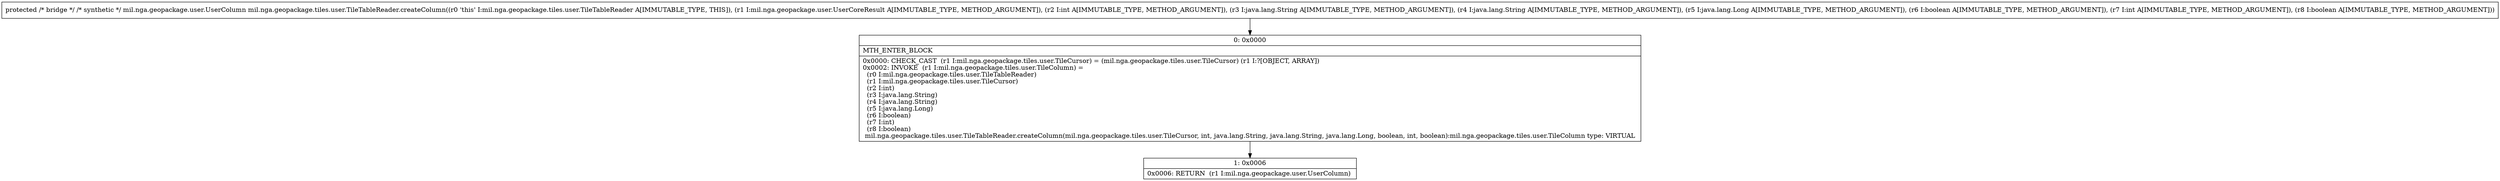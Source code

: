 digraph "CFG formil.nga.geopackage.tiles.user.TileTableReader.createColumn(Lmil\/nga\/geopackage\/user\/UserCoreResult;ILjava\/lang\/String;Ljava\/lang\/String;Ljava\/lang\/Long;ZIZ)Lmil\/nga\/geopackage\/user\/UserColumn;" {
Node_0 [shape=record,label="{0\:\ 0x0000|MTH_ENTER_BLOCK\l|0x0000: CHECK_CAST  (r1 I:mil.nga.geopackage.tiles.user.TileCursor) = (mil.nga.geopackage.tiles.user.TileCursor) (r1 I:?[OBJECT, ARRAY]) \l0x0002: INVOKE  (r1 I:mil.nga.geopackage.tiles.user.TileColumn) = \l  (r0 I:mil.nga.geopackage.tiles.user.TileTableReader)\l  (r1 I:mil.nga.geopackage.tiles.user.TileCursor)\l  (r2 I:int)\l  (r3 I:java.lang.String)\l  (r4 I:java.lang.String)\l  (r5 I:java.lang.Long)\l  (r6 I:boolean)\l  (r7 I:int)\l  (r8 I:boolean)\l mil.nga.geopackage.tiles.user.TileTableReader.createColumn(mil.nga.geopackage.tiles.user.TileCursor, int, java.lang.String, java.lang.String, java.lang.Long, boolean, int, boolean):mil.nga.geopackage.tiles.user.TileColumn type: VIRTUAL \l}"];
Node_1 [shape=record,label="{1\:\ 0x0006|0x0006: RETURN  (r1 I:mil.nga.geopackage.user.UserColumn) \l}"];
MethodNode[shape=record,label="{protected \/* bridge *\/ \/* synthetic *\/ mil.nga.geopackage.user.UserColumn mil.nga.geopackage.tiles.user.TileTableReader.createColumn((r0 'this' I:mil.nga.geopackage.tiles.user.TileTableReader A[IMMUTABLE_TYPE, THIS]), (r1 I:mil.nga.geopackage.user.UserCoreResult A[IMMUTABLE_TYPE, METHOD_ARGUMENT]), (r2 I:int A[IMMUTABLE_TYPE, METHOD_ARGUMENT]), (r3 I:java.lang.String A[IMMUTABLE_TYPE, METHOD_ARGUMENT]), (r4 I:java.lang.String A[IMMUTABLE_TYPE, METHOD_ARGUMENT]), (r5 I:java.lang.Long A[IMMUTABLE_TYPE, METHOD_ARGUMENT]), (r6 I:boolean A[IMMUTABLE_TYPE, METHOD_ARGUMENT]), (r7 I:int A[IMMUTABLE_TYPE, METHOD_ARGUMENT]), (r8 I:boolean A[IMMUTABLE_TYPE, METHOD_ARGUMENT])) }"];
MethodNode -> Node_0;
Node_0 -> Node_1;
}

